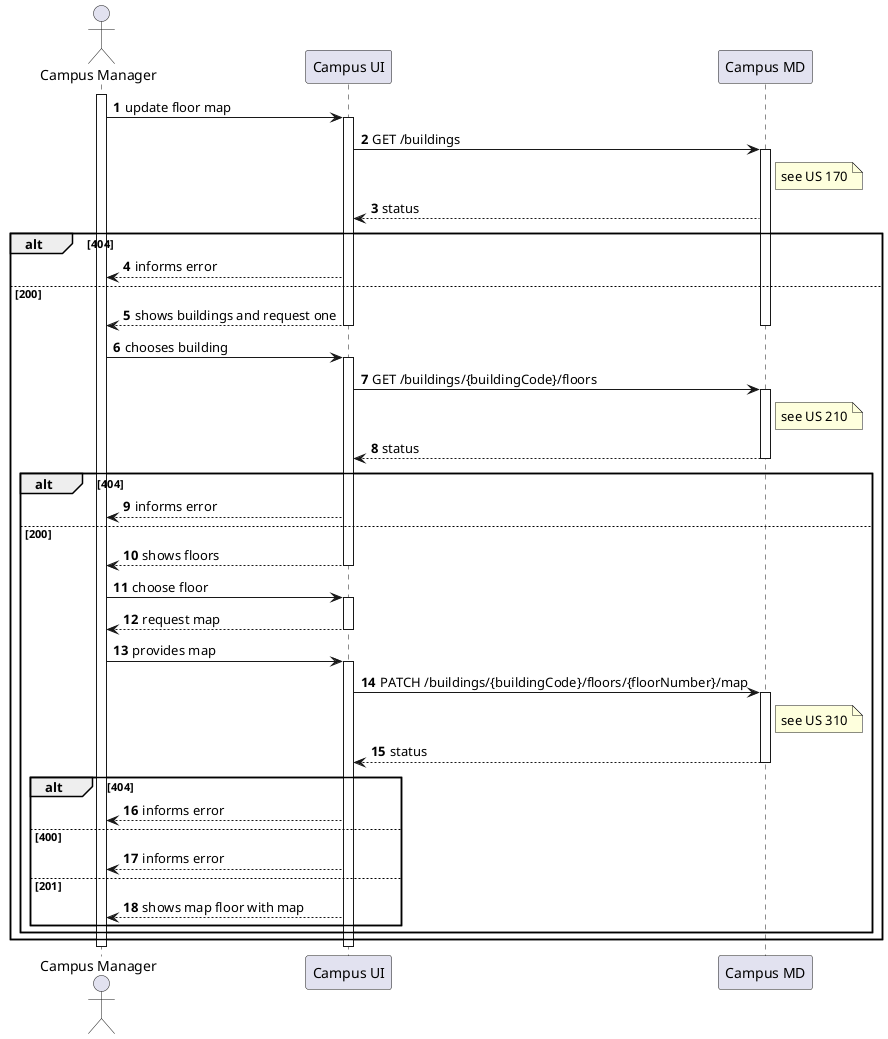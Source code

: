 @startuml
autonumber

actor "Campus Manager" as usr

participant "Campus UI" as UI
participant "Campus MD" as md

activate usr
    usr -> UI : update floor map
    activate UI
        UI -> md : GET /buildings
        activate md
            note right of md : see US 170
            md --> UI : status
            alt 404
                UI --> usr: informs error
            else 200
                UI --> usr : shows buildings and request one

        deactivate md
    deactivate UI

    usr -> UI : chooses building
    activate UI
        UI -> md : GET /buildings/{buildingCode}/floors
        activate md
            note right of md : see US 210
            md --> UI : status
        deactivate md
            alt 404
                UI --> usr: informs error
            else 200
                UI --> usr: shows floors
    deactivate UI
        usr -> UI : choose floor
    activate UI
        UI --> usr : request map
    deactivate UI
        usr -> UI : provides map
    activate UI
        UI -> md : PATCH /buildings/{buildingCode}/floors/{floorNumber}/map
        activate md
            note right of md : see US 310
            md --> UI : status
        deactivate md
        alt 404
            UI --> usr : informs error
        else 400
            UI --> usr : informs error
        else 201
            UI --> usr : shows map floor with map
        end
        end
        end
    deactivate UI
deactivate usr

@enduml